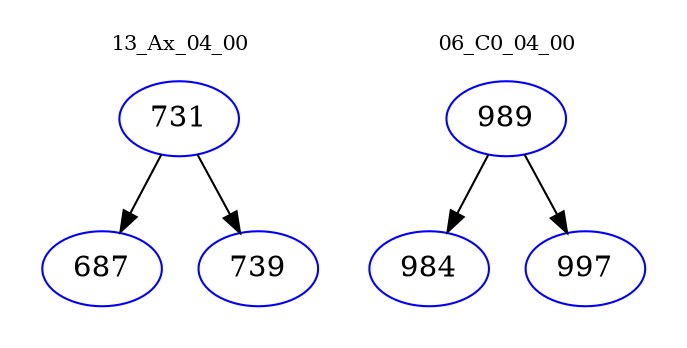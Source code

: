 digraph{
subgraph cluster_0 {
color = white
label = "13_Ax_04_00";
fontsize=10;
T0_731 [label="731", color="blue"]
T0_731 -> T0_687 [color="black"]
T0_687 [label="687", color="blue"]
T0_731 -> T0_739 [color="black"]
T0_739 [label="739", color="blue"]
}
subgraph cluster_1 {
color = white
label = "06_C0_04_00";
fontsize=10;
T1_989 [label="989", color="blue"]
T1_989 -> T1_984 [color="black"]
T1_984 [label="984", color="blue"]
T1_989 -> T1_997 [color="black"]
T1_997 [label="997", color="blue"]
}
}
